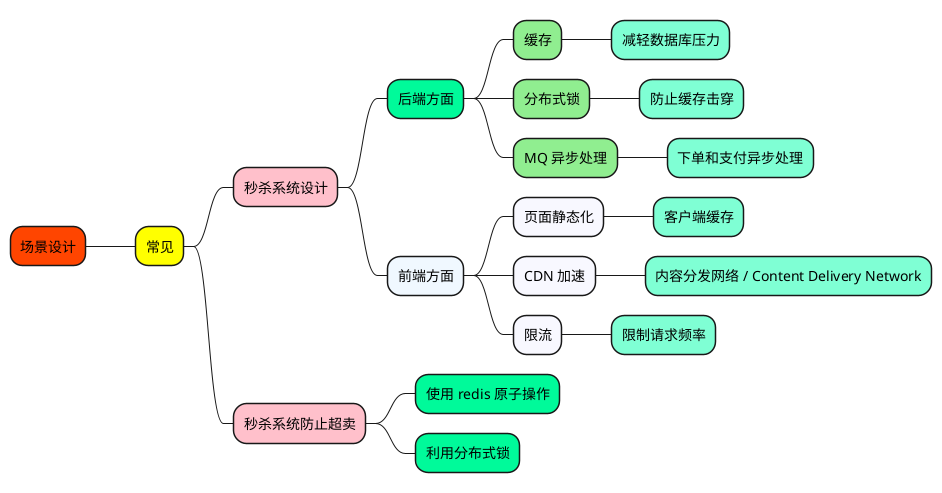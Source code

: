 @startmindmap

+[#OrangeRed] 场景设计

++[#yellow] 常见

+++[#Pink] 秒杀系统设计
++++[#MediumSpringGreen] 后端方面
+++++[#LightGreen] 缓存
++++++[#Aquamarine] 减轻数据库压力
+++++[#LightGreen] 分布式锁
++++++[#Aquamarine] 防止缓存击穿
+++++[#LightGreen] MQ 异步处理
++++++[#Aquamarine] 下单和支付异步处理
++++[#AliceBlue] 前端方面
+++++[#GhostWhite] 页面静态化
++++++[#Aquamarine] 客户端缓存
+++++[#GhostWhite] CDN 加速
++++++[#Aquamarine] 内容分发网络 / Content Delivery Network
+++++[#GhostWhite] 限流
++++++[#Aquamarine] 限制请求频率

+++[#Pink] 秒杀系统防止超卖
++++[#MediumSpringGreen] 使用 redis 原子操作
++++[#MediumSpringGreen] 利用分布式锁


@endmindmap